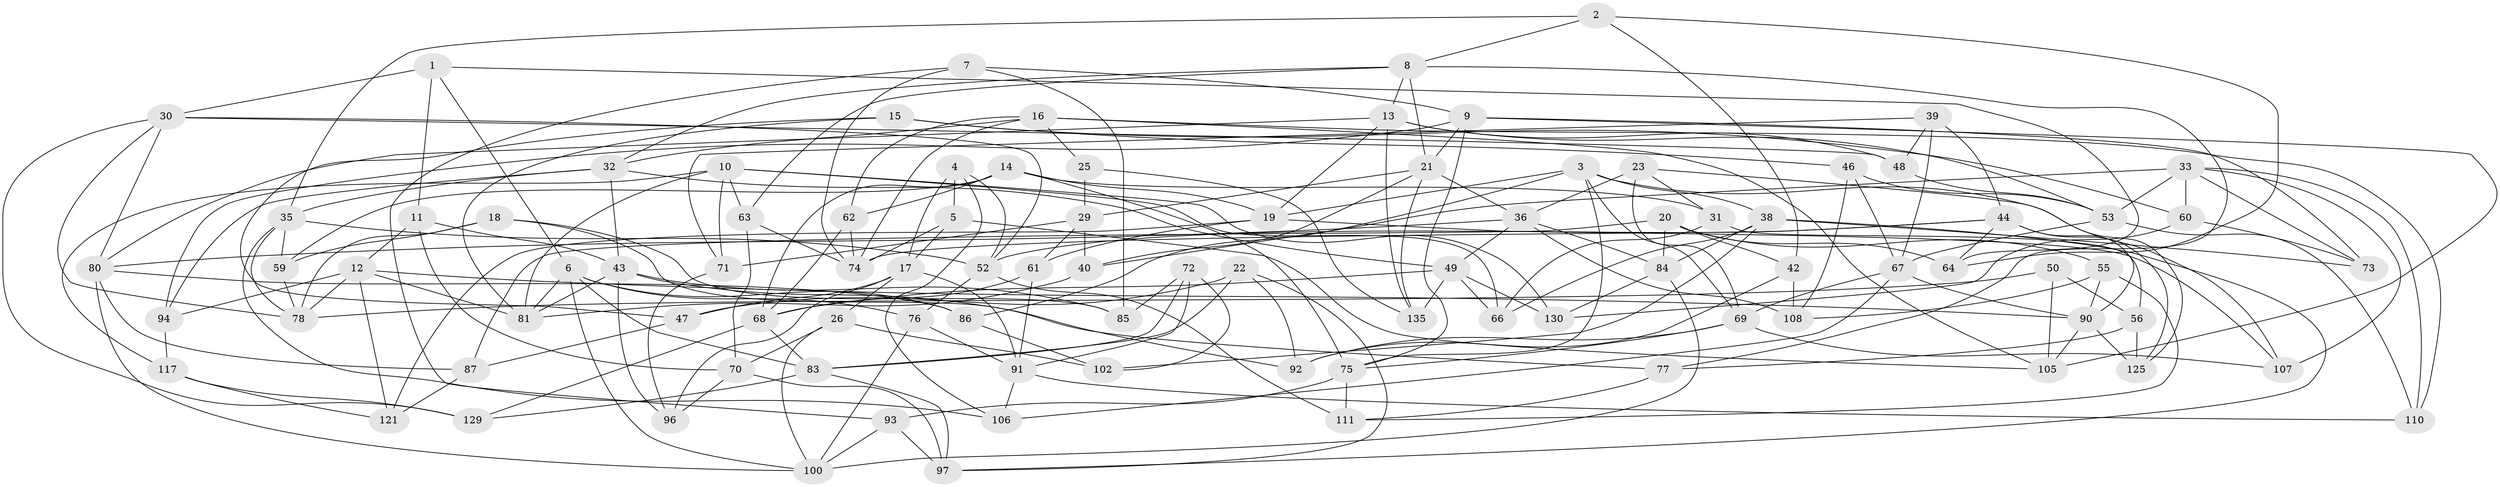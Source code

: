 // original degree distribution, {4: 1.0}
// Generated by graph-tools (version 1.1) at 2025/11/02/27/25 16:11:46]
// undirected, 94 vertices, 225 edges
graph export_dot {
graph [start="1"]
  node [color=gray90,style=filled];
  1;
  2;
  3 [super="+89"];
  4;
  5;
  6 [super="+27"];
  7;
  8 [super="+34"];
  9 [super="+58"];
  10 [super="+41"];
  11;
  12 [super="+37"];
  13 [super="+79"];
  14 [super="+28"];
  15;
  16 [super="+113"];
  17 [super="+133"];
  18;
  19 [super="+123"];
  20 [super="+24"];
  21 [super="+65"];
  22;
  23;
  25;
  26;
  29 [super="+127"];
  30 [super="+51"];
  31;
  32 [super="+132"];
  33 [super="+45"];
  35 [super="+99"];
  36 [super="+54"];
  38 [super="+98"];
  39;
  40;
  42;
  43 [super="+101"];
  44 [super="+131"];
  46;
  47;
  48;
  49 [super="+95"];
  50;
  52 [super="+114"];
  53 [super="+57"];
  55;
  56;
  59;
  60;
  61;
  62;
  63;
  64;
  66;
  67 [super="+82"];
  68 [super="+119"];
  69 [super="+88"];
  70 [super="+124"];
  71;
  72;
  73;
  74 [super="+128"];
  75 [super="+112"];
  76;
  77;
  78 [super="+134"];
  80 [super="+126"];
  81 [super="+103"];
  83 [super="+115"];
  84 [super="+120"];
  85;
  86;
  87;
  90 [super="+104"];
  91 [super="+122"];
  92;
  93;
  94;
  96;
  97 [super="+116"];
  100 [super="+109"];
  102;
  105 [super="+118"];
  106;
  107;
  108;
  110;
  111;
  117;
  121;
  125;
  129;
  130;
  135;
  1 -- 64;
  1 -- 6;
  1 -- 11;
  1 -- 30;
  2 -- 64;
  2 -- 8;
  2 -- 42;
  2 -- 35;
  3 -- 19;
  3 -- 86;
  3 -- 107;
  3 -- 75;
  3 -- 38;
  3 -- 69;
  4 -- 52;
  4 -- 5;
  4 -- 106;
  4 -- 17;
  5 -- 74;
  5 -- 105;
  5 -- 17;
  6 -- 86;
  6 -- 83;
  6 -- 76;
  6 -- 100;
  6 -- 81;
  7 -- 74;
  7 -- 93;
  7 -- 9;
  7 -- 85;
  8 -- 77;
  8 -- 13;
  8 -- 21;
  8 -- 63;
  8 -- 32;
  9 -- 21;
  9 -- 73;
  9 -- 94;
  9 -- 105;
  9 -- 75;
  10 -- 71;
  10 -- 66;
  10 -- 63;
  10 -- 117;
  10 -- 130;
  10 -- 81;
  11 -- 12;
  11 -- 70;
  11 -- 43;
  12 -- 121;
  12 -- 94;
  12 -- 90;
  12 -- 78;
  12 -- 81;
  13 -- 135;
  13 -- 80;
  13 -- 19;
  13 -- 48;
  13 -- 53;
  14 -- 68;
  14 -- 75;
  14 -- 19;
  14 -- 62;
  14 -- 59;
  14 -- 31;
  15 -- 47;
  15 -- 46;
  15 -- 60;
  15 -- 81;
  16 -- 110;
  16 -- 25;
  16 -- 62;
  16 -- 32;
  16 -- 74;
  16 -- 105;
  17 -- 26;
  17 -- 96;
  17 -- 91;
  17 -- 47;
  18 -- 92;
  18 -- 85;
  18 -- 59;
  18 -- 78;
  19 -- 107;
  19 -- 121;
  19 -- 61;
  20 -- 84 [weight=2];
  20 -- 55;
  20 -- 64;
  20 -- 42;
  20 -- 87;
  21 -- 135;
  21 -- 40;
  21 -- 29;
  21 -- 36;
  22 -- 92;
  22 -- 47;
  22 -- 97;
  22 -- 83;
  23 -- 69;
  23 -- 36;
  23 -- 125;
  23 -- 31;
  25 -- 135;
  25 -- 29 [weight=2];
  26 -- 100;
  26 -- 102;
  26 -- 70;
  29 -- 61;
  29 -- 40;
  29 -- 71;
  30 -- 48;
  30 -- 129;
  30 -- 78;
  30 -- 52;
  30 -- 80;
  31 -- 66;
  31 -- 56;
  32 -- 43;
  32 -- 35;
  32 -- 49;
  32 -- 94;
  33 -- 60;
  33 -- 40;
  33 -- 110;
  33 -- 73;
  33 -- 107;
  33 -- 53;
  35 -- 59;
  35 -- 78;
  35 -- 106;
  35 -- 52;
  36 -- 108;
  36 -- 49;
  36 -- 84;
  36 -- 80;
  38 -- 66;
  38 -- 73;
  38 -- 97;
  38 -- 102;
  38 -- 84;
  39 -- 71;
  39 -- 44;
  39 -- 48;
  39 -- 67;
  40 -- 81;
  42 -- 108;
  42 -- 92;
  43 -- 85;
  43 -- 96;
  43 -- 81;
  43 -- 77;
  44 -- 125;
  44 -- 64;
  44 -- 90;
  44 -- 52;
  44 -- 74;
  46 -- 108;
  46 -- 53;
  46 -- 67;
  47 -- 87;
  48 -- 53;
  49 -- 66;
  49 -- 130;
  49 -- 68;
  49 -- 135;
  50 -- 105 [weight=2];
  50 -- 56;
  50 -- 78;
  52 -- 111;
  52 -- 76;
  53 -- 110;
  53 -- 67;
  55 -- 111;
  55 -- 108;
  55 -- 90;
  56 -- 125;
  56 -- 77;
  59 -- 78;
  60 -- 130;
  60 -- 73;
  61 -- 91;
  61 -- 68;
  62 -- 68;
  62 -- 74;
  63 -- 74;
  63 -- 70;
  67 -- 106;
  67 -- 90;
  67 -- 69;
  68 -- 129;
  68 -- 83;
  69 -- 92;
  69 -- 75;
  69 -- 107;
  70 -- 97 [weight=2];
  70 -- 96;
  71 -- 96;
  72 -- 102;
  72 -- 85;
  72 -- 91;
  72 -- 83;
  75 -- 93;
  75 -- 111;
  76 -- 91;
  76 -- 100;
  77 -- 111;
  80 -- 86;
  80 -- 100;
  80 -- 87;
  83 -- 129;
  83 -- 97;
  84 -- 100;
  84 -- 130;
  86 -- 102;
  87 -- 121;
  90 -- 125;
  90 -- 105;
  91 -- 106;
  91 -- 110;
  93 -- 97;
  93 -- 100;
  94 -- 117;
  117 -- 121;
  117 -- 129;
}
